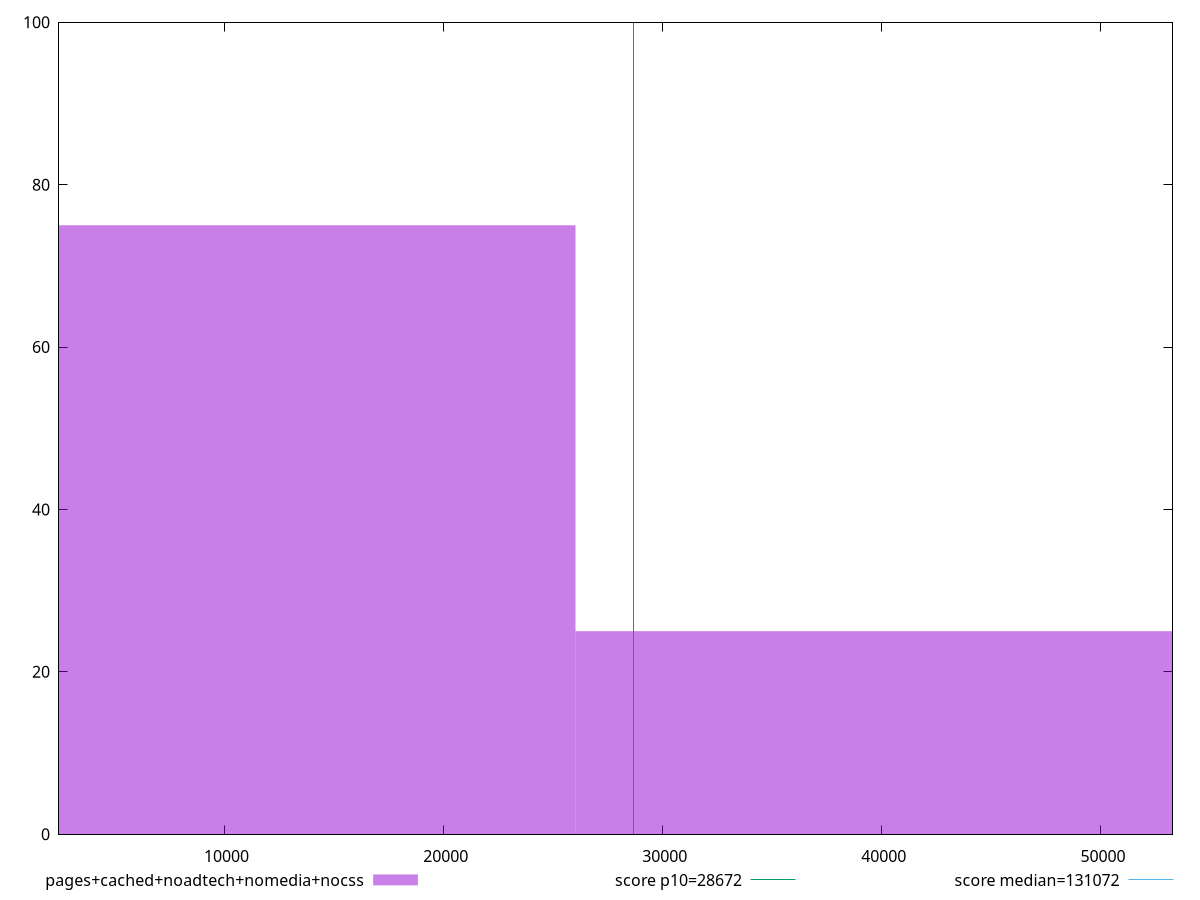 reset

$pagesCachedNoadtechNomediaNocss <<EOF
0 75
52033.850429767575 25
EOF

set key outside below
set boxwidth 52033.850429767575
set xrange [2440:53269]
set yrange [0:100]
set trange [0:100]
set style fill transparent solid 0.5 noborder

set parametric
set terminal svg size 640, 490 enhanced background rgb 'white'
set output "report_00025_2021-02-22T21:38:55.199Z/uses-long-cache-ttl/comparison/histogram/4_vs_5.svg"

plot $pagesCachedNoadtechNomediaNocss title "pages+cached+noadtech+nomedia+nocss" with boxes, \
     28672,t title "score p10=28672", \
     131072,t title "score median=131072"

reset
